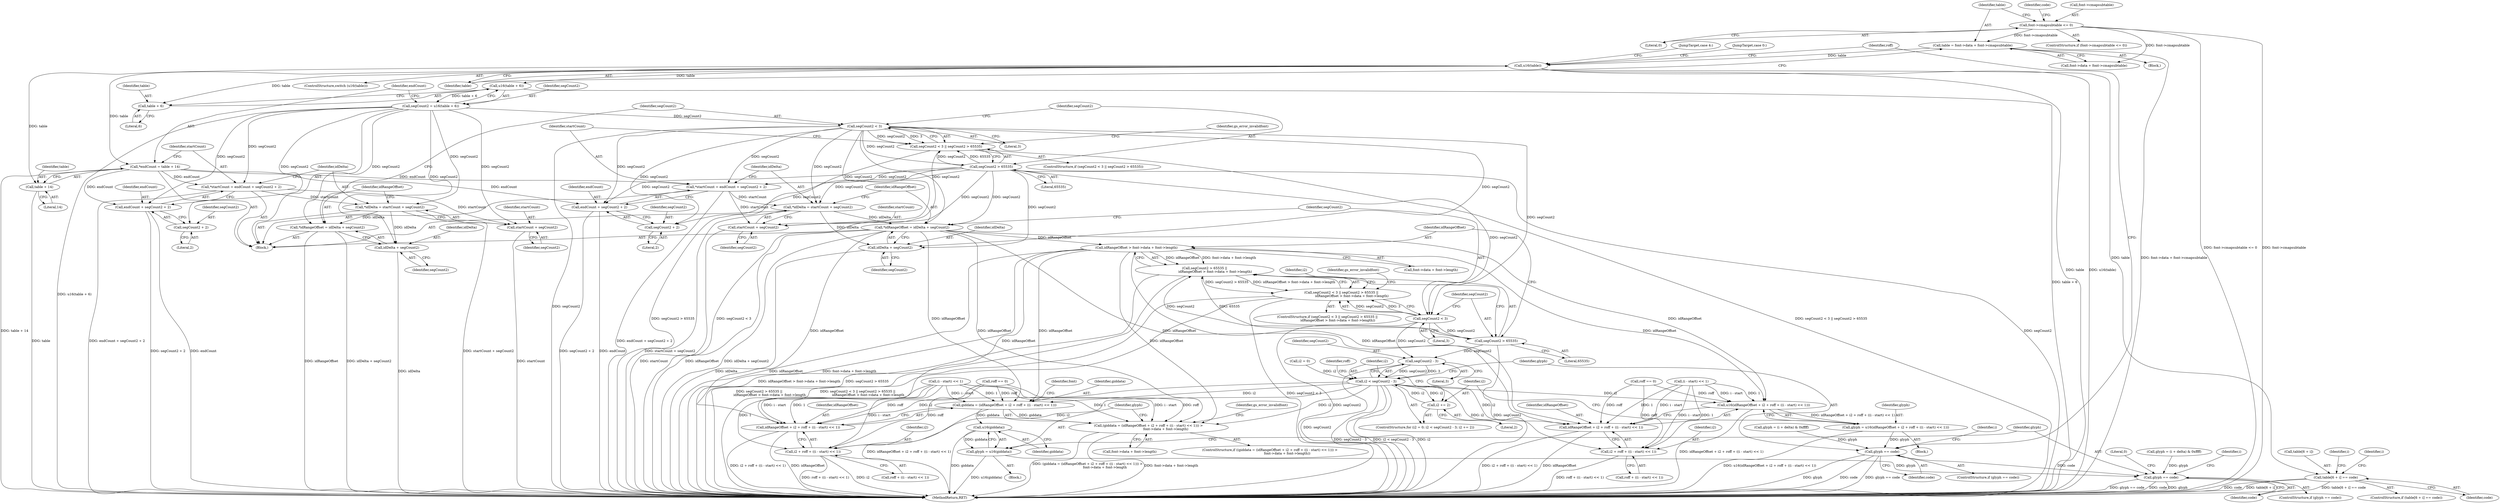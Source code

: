 digraph "0_ghostscript_961b10cdd71403072fb99401a45f3bef6ce53626@integer" {
"1000472" [label="(Call,table = font->data + font->cmapsubtable)"];
"1000465" [label="(Call,font->cmapsubtable <= 0)"];
"1000482" [label="(Call,u16(table))"];
"1000519" [label="(Call,table[6 + i] == code)"];
"1000535" [label="(Call,u16(table + 6))"];
"1000533" [label="(Call,segCount2 = u16(table + 6))"];
"1000546" [label="(Call,*startCount = endCount + segCount2 + 2)"];
"1000554" [label="(Call,*idDelta = startCount + segCount2)"];
"1000560" [label="(Call,*idRangeOffset = idDelta + segCount2)"];
"1000562" [label="(Call,idDelta + segCount2)"];
"1000556" [label="(Call,startCount + segCount2)"];
"1000548" [label="(Call,endCount + segCount2 + 2)"];
"1000550" [label="(Call,segCount2 + 2)"];
"1000568" [label="(Call,segCount2 < 3)"];
"1000567" [label="(Call,segCount2 < 3 || segCount2 > 65535)"];
"1000571" [label="(Call,segCount2 > 65535)"];
"1000577" [label="(Call,*startCount = endCount + segCount2 + 2)"];
"1000585" [label="(Call,*idDelta = startCount + segCount2)"];
"1000591" [label="(Call,*idRangeOffset = idDelta + segCount2)"];
"1000607" [label="(Call,idRangeOffset > font->data + font->length)"];
"1000603" [label="(Call,segCount2 > 65535 ||\n                    idRangeOffset > font->data + font->length)"];
"1000599" [label="(Call,segCount2 < 3 || segCount2 > 65535 ||\n                    idRangeOffset > font->data + font->length)"];
"1000646" [label="(Call,u16(idRangeOffset + i2 + roff + ((i - start) << 1)))"];
"1000644" [label="(Call,glyph = u16(idRangeOffset + i2 + roff + ((i - start) << 1)))"];
"1000659" [label="(Call,glyph == code)"];
"1000709" [label="(Call,glyph == code)"];
"1000647" [label="(Call,idRangeOffset + i2 + roff + ((i - start) << 1))"];
"1000680" [label="(Call,(giddata = (idRangeOffset + i2 + roff + ((i - start) << 1))) >\n                                 font->data + font->length)"];
"1000681" [label="(Call,giddata = (idRangeOffset + i2 + roff + ((i - start) << 1)))"];
"1000706" [label="(Call,u16(giddata))"];
"1000704" [label="(Call,glyph = u16(giddata))"];
"1000683" [label="(Call,idRangeOffset + i2 + roff + ((i - start) << 1))"];
"1000593" [label="(Call,idDelta + segCount2)"];
"1000587" [label="(Call,startCount + segCount2)"];
"1000579" [label="(Call,endCount + segCount2 + 2)"];
"1000581" [label="(Call,segCount2 + 2)"];
"1000600" [label="(Call,segCount2 < 3)"];
"1000604" [label="(Call,segCount2 > 65535)"];
"1000624" [label="(Call,segCount2 - 3)"];
"1000622" [label="(Call,i2 < segCount2 - 3)"];
"1000627" [label="(Call,i2 += 2)"];
"1000649" [label="(Call,i2 + roff + ((i - start) << 1))"];
"1000685" [label="(Call,i2 + roff + ((i - start) << 1))"];
"1000536" [label="(Call,table + 6)"];
"1000540" [label="(Call,*endCount = table + 14)"];
"1000542" [label="(Call,table + 14)"];
"1000648" [label="(Identifier,idRangeOffset)"];
"1000625" [label="(Identifier,segCount2)"];
"1000587" [label="(Call,startCount + segCount2)"];
"1000577" [label="(Call,*startCount = endCount + segCount2 + 2)"];
"1000623" [label="(Identifier,i2)"];
"1000603" [label="(Call,segCount2 > 65535 ||\n                    idRangeOffset > font->data + font->length)"];
"1000707" [label="(Identifier,giddata)"];
"1000466" [label="(Call,font->cmapsubtable)"];
"1000704" [label="(Call,glyph = u16(giddata))"];
"1000670" [label="(Call,glyph = (i + delta) & 0xffff)"];
"1000552" [label="(Literal,2)"];
"1000542" [label="(Call,table + 14)"];
"1000589" [label="(Identifier,segCount2)"];
"1000696" [label="(Identifier,font)"];
"1000483" [label="(Identifier,table)"];
"1000527" [label="(Identifier,i)"];
"1000585" [label="(Call,*idDelta = startCount + segCount2)"];
"1000473" [label="(Identifier,table)"];
"1000620" [label="(Identifier,i2)"];
"1000680" [label="(Call,(giddata = (idRangeOffset + i2 + roff + ((i - start) << 1))) >\n                                 font->data + font->length)"];
"1000631" [label="(Call,roff == 0)"];
"1000571" [label="(Call,segCount2 > 65535)"];
"1000567" [label="(Call,segCount2 < 3 || segCount2 > 65535)"];
"1000685" [label="(Call,i2 + roff + ((i - start) << 1))"];
"1000538" [label="(Literal,6)"];
"1000678" [label="(Block,)"];
"1000714" [label="(Identifier,i)"];
"1000531" [label="(Block,)"];
"1000481" [label="(ControlStructure,switch (u16(table)))"];
"1000689" [label="(Call,(i - start) << 1)"];
"1000706" [label="(Call,u16(giddata))"];
"1000482" [label="(Call,u16(table))"];
"1000462" [label="(Block,)"];
"1000632" [label="(Identifier,roff)"];
"1000604" [label="(Call,segCount2 > 65535)"];
"1000683" [label="(Call,idRangeOffset + i2 + roff + ((i - start) << 1))"];
"1000622" [label="(Call,i2 < segCount2 - 3)"];
"1000659" [label="(Call,glyph == code)"];
"1000556" [label="(Call,startCount + segCount2)"];
"1000543" [label="(Identifier,table)"];
"1000617" [label="(Identifier,gs_error_invalidfont)"];
"1000536" [label="(Call,table + 6)"];
"1000570" [label="(Literal,3)"];
"1000548" [label="(Call,endCount + segCount2 + 2)"];
"1000646" [label="(Call,u16(idRangeOffset + i2 + roff + ((i - start) << 1)))"];
"1000586" [label="(Identifier,idDelta)"];
"1000534" [label="(Identifier,segCount2)"];
"1000566" [label="(ControlStructure,if (segCount2 < 3 || segCount2 > 65535))"];
"1000471" [label="(Identifier,code)"];
"1000555" [label="(Identifier,idDelta)"];
"1000653" [label="(Call,(i - start) << 1)"];
"1000465" [label="(Call,font->cmapsubtable <= 0)"];
"1000560" [label="(Call,*idRangeOffset = idDelta + segCount2)"];
"1000705" [label="(Identifier,glyph)"];
"1000649" [label="(Call,i2 + roff + ((i - start) << 1))"];
"1000575" [label="(Identifier,gs_error_invalidfont)"];
"1000582" [label="(Identifier,segCount2)"];
"1000572" [label="(Identifier,segCount2)"];
"1000624" [label="(Call,segCount2 - 3)"];
"1000619" [label="(Call,i2 = 0)"];
"1000609" [label="(Call,font->data + font->length)"];
"1000533" [label="(Call,segCount2 = u16(table + 6))"];
"1000647" [label="(Call,idRangeOffset + i2 + roff + ((i - start) << 1))"];
"1000661" [label="(Identifier,code)"];
"1000735" [label="(Literal,0)"];
"1000684" [label="(Identifier,idRangeOffset)"];
"1000550" [label="(Call,segCount2 + 2)"];
"1000546" [label="(Call,*startCount = endCount + segCount2 + 2)"];
"1000588" [label="(Identifier,startCount)"];
"1000679" [label="(ControlStructure,if ((giddata = (idRangeOffset + i2 + roff + ((i - start) << 1))) >\n                                 font->data + font->length))"];
"1000579" [label="(Call,endCount + segCount2 + 2)"];
"1000557" [label="(Identifier,startCount)"];
"1000547" [label="(Identifier,startCount)"];
"1000682" [label="(Identifier,giddata)"];
"1000580" [label="(Identifier,endCount)"];
"1000540" [label="(Call,*endCount = table + 14)"];
"1000541" [label="(Identifier,endCount)"];
"1000681" [label="(Call,giddata = (idRangeOffset + i2 + roff + ((i - start) << 1)))"];
"1000687" [label="(Call,roff + ((i - start) << 1))"];
"1000599" [label="(Call,segCount2 < 3 || segCount2 > 65535 ||\n                    idRangeOffset > font->data + font->length)"];
"1000469" [label="(Literal,0)"];
"1000518" [label="(ControlStructure,if (table[6 + i] == code))"];
"1000562" [label="(Call,idDelta + segCount2)"];
"1000530" [label="(JumpTarget,case 4:)"];
"1000607" [label="(Call,idRangeOffset > font->data + font->length)"];
"1000664" [label="(Identifier,i)"];
"1000551" [label="(Identifier,segCount2)"];
"1000474" [label="(Call,font->data + font->cmapsubtable)"];
"1000554" [label="(Call,*idDelta = startCount + segCount2)"];
"1000519" [label="(Call,table[6 + i] == code)"];
"1000564" [label="(Identifier,segCount2)"];
"1000643" [label="(Block,)"];
"1000709" [label="(Call,glyph == code)"];
"1000602" [label="(Literal,3)"];
"1000694" [label="(Call,font->data + font->length)"];
"1000472" [label="(Call,table = font->data + font->cmapsubtable)"];
"1000645" [label="(Identifier,glyph)"];
"1000594" [label="(Identifier,idDelta)"];
"1000667" [label="(Identifier,roff)"];
"1000660" [label="(Identifier,glyph)"];
"1000600" [label="(Call,segCount2 < 3)"];
"1000573" [label="(Literal,65535)"];
"1000520" [label="(Call,table[6 + i])"];
"1000583" [label="(Literal,2)"];
"1000629" [label="(Literal,2)"];
"1000544" [label="(Literal,14)"];
"1000581" [label="(Call,segCount2 + 2)"];
"1000686" [label="(Identifier,i2)"];
"1000644" [label="(Call,glyph = u16(idRangeOffset + i2 + roff + ((i - start) << 1)))"];
"1000635" [label="(Call,glyph = (i + delta) & 0xffff)"];
"1000711" [label="(Identifier,code)"];
"1000605" [label="(Identifier,segCount2)"];
"1000591" [label="(Call,*idRangeOffset = idDelta + segCount2)"];
"1000598" [label="(ControlStructure,if (segCount2 < 3 || segCount2 > 65535 ||\n                    idRangeOffset > font->data + font->length))"];
"1000601" [label="(Identifier,segCount2)"];
"1000708" [label="(ControlStructure,if (glyph == code))"];
"1000618" [label="(ControlStructure,for (i2 = 0; i2 < segCount2 - 3; i2 += 2))"];
"1000516" [label="(Identifier,i)"];
"1000627" [label="(Call,i2 += 2)"];
"1000666" [label="(Call,roff == 0)"];
"1000558" [label="(Identifier,segCount2)"];
"1000878" [label="(MethodReturn,RET)"];
"1000549" [label="(Identifier,endCount)"];
"1000606" [label="(Literal,65535)"];
"1000595" [label="(Identifier,segCount2)"];
"1000569" [label="(Identifier,segCount2)"];
"1000710" [label="(Identifier,glyph)"];
"1000537" [label="(Identifier,table)"];
"1000568" [label="(Call,segCount2 < 3)"];
"1000651" [label="(Call,roff + ((i - start) << 1))"];
"1000608" [label="(Identifier,idRangeOffset)"];
"1000485" [label="(JumpTarget,case 0:)"];
"1000535" [label="(Call,u16(table + 6))"];
"1000578" [label="(Identifier,startCount)"];
"1000592" [label="(Identifier,idRangeOffset)"];
"1000628" [label="(Identifier,i2)"];
"1000464" [label="(ControlStructure,if (font->cmapsubtable <= 0))"];
"1000561" [label="(Identifier,idRangeOffset)"];
"1000593" [label="(Call,idDelta + segCount2)"];
"1000703" [label="(Identifier,gs_error_invalidfont)"];
"1000563" [label="(Identifier,idDelta)"];
"1000650" [label="(Identifier,i2)"];
"1000658" [label="(ControlStructure,if (glyph == code))"];
"1000525" [label="(Identifier,code)"];
"1000626" [label="(Literal,3)"];
"1000472" -> "1000462"  [label="AST: "];
"1000472" -> "1000474"  [label="CFG: "];
"1000473" -> "1000472"  [label="AST: "];
"1000474" -> "1000472"  [label="AST: "];
"1000483" -> "1000472"  [label="CFG: "];
"1000472" -> "1000878"  [label="DDG: font->data + font->cmapsubtable"];
"1000465" -> "1000472"  [label="DDG: font->cmapsubtable"];
"1000472" -> "1000482"  [label="DDG: table"];
"1000465" -> "1000464"  [label="AST: "];
"1000465" -> "1000469"  [label="CFG: "];
"1000466" -> "1000465"  [label="AST: "];
"1000469" -> "1000465"  [label="AST: "];
"1000471" -> "1000465"  [label="CFG: "];
"1000473" -> "1000465"  [label="CFG: "];
"1000465" -> "1000878"  [label="DDG: font->cmapsubtable <= 0"];
"1000465" -> "1000878"  [label="DDG: font->cmapsubtable"];
"1000465" -> "1000474"  [label="DDG: font->cmapsubtable"];
"1000482" -> "1000481"  [label="AST: "];
"1000482" -> "1000483"  [label="CFG: "];
"1000483" -> "1000482"  [label="AST: "];
"1000485" -> "1000482"  [label="CFG: "];
"1000530" -> "1000482"  [label="CFG: "];
"1000667" -> "1000482"  [label="CFG: "];
"1000482" -> "1000878"  [label="DDG: table"];
"1000482" -> "1000878"  [label="DDG: u16(table)"];
"1000482" -> "1000519"  [label="DDG: table"];
"1000482" -> "1000535"  [label="DDG: table"];
"1000482" -> "1000536"  [label="DDG: table"];
"1000482" -> "1000540"  [label="DDG: table"];
"1000482" -> "1000542"  [label="DDG: table"];
"1000519" -> "1000518"  [label="AST: "];
"1000519" -> "1000525"  [label="CFG: "];
"1000520" -> "1000519"  [label="AST: "];
"1000525" -> "1000519"  [label="AST: "];
"1000527" -> "1000519"  [label="CFG: "];
"1000516" -> "1000519"  [label="CFG: "];
"1000519" -> "1000878"  [label="DDG: code"];
"1000519" -> "1000878"  [label="DDG: table[6 + i]"];
"1000519" -> "1000878"  [label="DDG: table[6 + i] == code"];
"1000535" -> "1000533"  [label="AST: "];
"1000535" -> "1000536"  [label="CFG: "];
"1000536" -> "1000535"  [label="AST: "];
"1000533" -> "1000535"  [label="CFG: "];
"1000535" -> "1000878"  [label="DDG: table + 6"];
"1000535" -> "1000533"  [label="DDG: table + 6"];
"1000533" -> "1000531"  [label="AST: "];
"1000534" -> "1000533"  [label="AST: "];
"1000541" -> "1000533"  [label="CFG: "];
"1000533" -> "1000878"  [label="DDG: u16(table + 6)"];
"1000533" -> "1000546"  [label="DDG: segCount2"];
"1000533" -> "1000548"  [label="DDG: segCount2"];
"1000533" -> "1000550"  [label="DDG: segCount2"];
"1000533" -> "1000554"  [label="DDG: segCount2"];
"1000533" -> "1000556"  [label="DDG: segCount2"];
"1000533" -> "1000560"  [label="DDG: segCount2"];
"1000533" -> "1000562"  [label="DDG: segCount2"];
"1000533" -> "1000568"  [label="DDG: segCount2"];
"1000546" -> "1000531"  [label="AST: "];
"1000546" -> "1000548"  [label="CFG: "];
"1000547" -> "1000546"  [label="AST: "];
"1000548" -> "1000546"  [label="AST: "];
"1000555" -> "1000546"  [label="CFG: "];
"1000546" -> "1000878"  [label="DDG: endCount + segCount2 + 2"];
"1000540" -> "1000546"  [label="DDG: endCount"];
"1000546" -> "1000554"  [label="DDG: startCount"];
"1000546" -> "1000556"  [label="DDG: startCount"];
"1000554" -> "1000531"  [label="AST: "];
"1000554" -> "1000556"  [label="CFG: "];
"1000555" -> "1000554"  [label="AST: "];
"1000556" -> "1000554"  [label="AST: "];
"1000561" -> "1000554"  [label="CFG: "];
"1000554" -> "1000878"  [label="DDG: startCount + segCount2"];
"1000554" -> "1000560"  [label="DDG: idDelta"];
"1000554" -> "1000562"  [label="DDG: idDelta"];
"1000560" -> "1000531"  [label="AST: "];
"1000560" -> "1000562"  [label="CFG: "];
"1000561" -> "1000560"  [label="AST: "];
"1000562" -> "1000560"  [label="AST: "];
"1000569" -> "1000560"  [label="CFG: "];
"1000560" -> "1000878"  [label="DDG: idDelta + segCount2"];
"1000560" -> "1000878"  [label="DDG: idRangeOffset"];
"1000562" -> "1000564"  [label="CFG: "];
"1000563" -> "1000562"  [label="AST: "];
"1000564" -> "1000562"  [label="AST: "];
"1000562" -> "1000878"  [label="DDG: idDelta"];
"1000556" -> "1000558"  [label="CFG: "];
"1000557" -> "1000556"  [label="AST: "];
"1000558" -> "1000556"  [label="AST: "];
"1000556" -> "1000878"  [label="DDG: startCount"];
"1000548" -> "1000550"  [label="CFG: "];
"1000549" -> "1000548"  [label="AST: "];
"1000550" -> "1000548"  [label="AST: "];
"1000548" -> "1000878"  [label="DDG: segCount2 + 2"];
"1000548" -> "1000878"  [label="DDG: endCount"];
"1000540" -> "1000548"  [label="DDG: endCount"];
"1000550" -> "1000552"  [label="CFG: "];
"1000551" -> "1000550"  [label="AST: "];
"1000552" -> "1000550"  [label="AST: "];
"1000568" -> "1000567"  [label="AST: "];
"1000568" -> "1000570"  [label="CFG: "];
"1000569" -> "1000568"  [label="AST: "];
"1000570" -> "1000568"  [label="AST: "];
"1000572" -> "1000568"  [label="CFG: "];
"1000567" -> "1000568"  [label="CFG: "];
"1000568" -> "1000878"  [label="DDG: segCount2"];
"1000568" -> "1000567"  [label="DDG: segCount2"];
"1000568" -> "1000567"  [label="DDG: 3"];
"1000568" -> "1000571"  [label="DDG: segCount2"];
"1000568" -> "1000577"  [label="DDG: segCount2"];
"1000568" -> "1000579"  [label="DDG: segCount2"];
"1000568" -> "1000581"  [label="DDG: segCount2"];
"1000568" -> "1000585"  [label="DDG: segCount2"];
"1000568" -> "1000587"  [label="DDG: segCount2"];
"1000568" -> "1000591"  [label="DDG: segCount2"];
"1000568" -> "1000593"  [label="DDG: segCount2"];
"1000568" -> "1000600"  [label="DDG: segCount2"];
"1000567" -> "1000566"  [label="AST: "];
"1000567" -> "1000571"  [label="CFG: "];
"1000571" -> "1000567"  [label="AST: "];
"1000575" -> "1000567"  [label="CFG: "];
"1000578" -> "1000567"  [label="CFG: "];
"1000567" -> "1000878"  [label="DDG: segCount2 > 65535"];
"1000567" -> "1000878"  [label="DDG: segCount2 < 3"];
"1000567" -> "1000878"  [label="DDG: segCount2 < 3 || segCount2 > 65535"];
"1000571" -> "1000567"  [label="DDG: segCount2"];
"1000571" -> "1000567"  [label="DDG: 65535"];
"1000571" -> "1000573"  [label="CFG: "];
"1000572" -> "1000571"  [label="AST: "];
"1000573" -> "1000571"  [label="AST: "];
"1000571" -> "1000878"  [label="DDG: segCount2"];
"1000571" -> "1000577"  [label="DDG: segCount2"];
"1000571" -> "1000579"  [label="DDG: segCount2"];
"1000571" -> "1000581"  [label="DDG: segCount2"];
"1000571" -> "1000585"  [label="DDG: segCount2"];
"1000571" -> "1000587"  [label="DDG: segCount2"];
"1000571" -> "1000591"  [label="DDG: segCount2"];
"1000571" -> "1000593"  [label="DDG: segCount2"];
"1000571" -> "1000600"  [label="DDG: segCount2"];
"1000577" -> "1000531"  [label="AST: "];
"1000577" -> "1000579"  [label="CFG: "];
"1000578" -> "1000577"  [label="AST: "];
"1000579" -> "1000577"  [label="AST: "];
"1000586" -> "1000577"  [label="CFG: "];
"1000577" -> "1000878"  [label="DDG: endCount + segCount2 + 2"];
"1000540" -> "1000577"  [label="DDG: endCount"];
"1000577" -> "1000585"  [label="DDG: startCount"];
"1000577" -> "1000587"  [label="DDG: startCount"];
"1000585" -> "1000531"  [label="AST: "];
"1000585" -> "1000587"  [label="CFG: "];
"1000586" -> "1000585"  [label="AST: "];
"1000587" -> "1000585"  [label="AST: "];
"1000592" -> "1000585"  [label="CFG: "];
"1000585" -> "1000878"  [label="DDG: startCount + segCount2"];
"1000585" -> "1000591"  [label="DDG: idDelta"];
"1000585" -> "1000593"  [label="DDG: idDelta"];
"1000591" -> "1000531"  [label="AST: "];
"1000591" -> "1000593"  [label="CFG: "];
"1000592" -> "1000591"  [label="AST: "];
"1000593" -> "1000591"  [label="AST: "];
"1000601" -> "1000591"  [label="CFG: "];
"1000591" -> "1000878"  [label="DDG: idRangeOffset"];
"1000591" -> "1000878"  [label="DDG: idDelta + segCount2"];
"1000591" -> "1000607"  [label="DDG: idRangeOffset"];
"1000591" -> "1000646"  [label="DDG: idRangeOffset"];
"1000591" -> "1000647"  [label="DDG: idRangeOffset"];
"1000591" -> "1000680"  [label="DDG: idRangeOffset"];
"1000591" -> "1000681"  [label="DDG: idRangeOffset"];
"1000591" -> "1000683"  [label="DDG: idRangeOffset"];
"1000607" -> "1000603"  [label="AST: "];
"1000607" -> "1000609"  [label="CFG: "];
"1000608" -> "1000607"  [label="AST: "];
"1000609" -> "1000607"  [label="AST: "];
"1000603" -> "1000607"  [label="CFG: "];
"1000607" -> "1000878"  [label="DDG: idRangeOffset"];
"1000607" -> "1000878"  [label="DDG: font->data + font->length"];
"1000607" -> "1000603"  [label="DDG: idRangeOffset"];
"1000607" -> "1000603"  [label="DDG: font->data + font->length"];
"1000607" -> "1000646"  [label="DDG: idRangeOffset"];
"1000607" -> "1000647"  [label="DDG: idRangeOffset"];
"1000607" -> "1000680"  [label="DDG: idRangeOffset"];
"1000607" -> "1000681"  [label="DDG: idRangeOffset"];
"1000607" -> "1000683"  [label="DDG: idRangeOffset"];
"1000603" -> "1000599"  [label="AST: "];
"1000603" -> "1000604"  [label="CFG: "];
"1000604" -> "1000603"  [label="AST: "];
"1000599" -> "1000603"  [label="CFG: "];
"1000603" -> "1000878"  [label="DDG: idRangeOffset > font->data + font->length"];
"1000603" -> "1000878"  [label="DDG: segCount2 > 65535"];
"1000603" -> "1000599"  [label="DDG: segCount2 > 65535"];
"1000603" -> "1000599"  [label="DDG: idRangeOffset > font->data + font->length"];
"1000604" -> "1000603"  [label="DDG: segCount2"];
"1000604" -> "1000603"  [label="DDG: 65535"];
"1000599" -> "1000598"  [label="AST: "];
"1000599" -> "1000600"  [label="CFG: "];
"1000600" -> "1000599"  [label="AST: "];
"1000617" -> "1000599"  [label="CFG: "];
"1000620" -> "1000599"  [label="CFG: "];
"1000599" -> "1000878"  [label="DDG: segCount2 < 3 || segCount2 > 65535 ||\n                    idRangeOffset > font->data + font->length"];
"1000599" -> "1000878"  [label="DDG: segCount2 < 3"];
"1000599" -> "1000878"  [label="DDG: segCount2 > 65535 ||\n                    idRangeOffset > font->data + font->length"];
"1000600" -> "1000599"  [label="DDG: segCount2"];
"1000600" -> "1000599"  [label="DDG: 3"];
"1000646" -> "1000644"  [label="AST: "];
"1000646" -> "1000647"  [label="CFG: "];
"1000647" -> "1000646"  [label="AST: "];
"1000644" -> "1000646"  [label="CFG: "];
"1000646" -> "1000878"  [label="DDG: idRangeOffset + i2 + roff + ((i - start) << 1)"];
"1000646" -> "1000644"  [label="DDG: idRangeOffset + i2 + roff + ((i - start) << 1)"];
"1000622" -> "1000646"  [label="DDG: i2"];
"1000631" -> "1000646"  [label="DDG: roff"];
"1000653" -> "1000646"  [label="DDG: i - start"];
"1000653" -> "1000646"  [label="DDG: 1"];
"1000644" -> "1000643"  [label="AST: "];
"1000645" -> "1000644"  [label="AST: "];
"1000628" -> "1000644"  [label="CFG: "];
"1000644" -> "1000878"  [label="DDG: u16(idRangeOffset + i2 + roff + ((i - start) << 1))"];
"1000644" -> "1000659"  [label="DDG: glyph"];
"1000659" -> "1000658"  [label="AST: "];
"1000659" -> "1000661"  [label="CFG: "];
"1000660" -> "1000659"  [label="AST: "];
"1000661" -> "1000659"  [label="AST: "];
"1000664" -> "1000659"  [label="CFG: "];
"1000667" -> "1000659"  [label="CFG: "];
"1000659" -> "1000878"  [label="DDG: glyph"];
"1000659" -> "1000878"  [label="DDG: code"];
"1000659" -> "1000878"  [label="DDG: glyph == code"];
"1000635" -> "1000659"  [label="DDG: glyph"];
"1000659" -> "1000709"  [label="DDG: code"];
"1000709" -> "1000708"  [label="AST: "];
"1000709" -> "1000711"  [label="CFG: "];
"1000710" -> "1000709"  [label="AST: "];
"1000711" -> "1000709"  [label="AST: "];
"1000714" -> "1000709"  [label="CFG: "];
"1000735" -> "1000709"  [label="CFG: "];
"1000709" -> "1000878"  [label="DDG: glyph == code"];
"1000709" -> "1000878"  [label="DDG: code"];
"1000709" -> "1000878"  [label="DDG: glyph"];
"1000704" -> "1000709"  [label="DDG: glyph"];
"1000670" -> "1000709"  [label="DDG: glyph"];
"1000647" -> "1000649"  [label="CFG: "];
"1000648" -> "1000647"  [label="AST: "];
"1000649" -> "1000647"  [label="AST: "];
"1000647" -> "1000878"  [label="DDG: idRangeOffset"];
"1000647" -> "1000878"  [label="DDG: i2 + roff + ((i - start) << 1)"];
"1000622" -> "1000647"  [label="DDG: i2"];
"1000631" -> "1000647"  [label="DDG: roff"];
"1000653" -> "1000647"  [label="DDG: i - start"];
"1000653" -> "1000647"  [label="DDG: 1"];
"1000680" -> "1000679"  [label="AST: "];
"1000680" -> "1000694"  [label="CFG: "];
"1000681" -> "1000680"  [label="AST: "];
"1000694" -> "1000680"  [label="AST: "];
"1000703" -> "1000680"  [label="CFG: "];
"1000705" -> "1000680"  [label="CFG: "];
"1000680" -> "1000878"  [label="DDG: (giddata = (idRangeOffset + i2 + roff + ((i - start) << 1))) >\n                                 font->data + font->length"];
"1000680" -> "1000878"  [label="DDG: font->data + font->length"];
"1000681" -> "1000680"  [label="DDG: giddata"];
"1000622" -> "1000680"  [label="DDG: i2"];
"1000666" -> "1000680"  [label="DDG: roff"];
"1000689" -> "1000680"  [label="DDG: i - start"];
"1000689" -> "1000680"  [label="DDG: 1"];
"1000681" -> "1000683"  [label="CFG: "];
"1000682" -> "1000681"  [label="AST: "];
"1000683" -> "1000681"  [label="AST: "];
"1000696" -> "1000681"  [label="CFG: "];
"1000681" -> "1000878"  [label="DDG: idRangeOffset + i2 + roff + ((i - start) << 1)"];
"1000622" -> "1000681"  [label="DDG: i2"];
"1000666" -> "1000681"  [label="DDG: roff"];
"1000689" -> "1000681"  [label="DDG: i - start"];
"1000689" -> "1000681"  [label="DDG: 1"];
"1000681" -> "1000706"  [label="DDG: giddata"];
"1000706" -> "1000704"  [label="AST: "];
"1000706" -> "1000707"  [label="CFG: "];
"1000707" -> "1000706"  [label="AST: "];
"1000704" -> "1000706"  [label="CFG: "];
"1000706" -> "1000878"  [label="DDG: giddata"];
"1000706" -> "1000704"  [label="DDG: giddata"];
"1000704" -> "1000678"  [label="AST: "];
"1000705" -> "1000704"  [label="AST: "];
"1000710" -> "1000704"  [label="CFG: "];
"1000704" -> "1000878"  [label="DDG: u16(giddata)"];
"1000683" -> "1000685"  [label="CFG: "];
"1000684" -> "1000683"  [label="AST: "];
"1000685" -> "1000683"  [label="AST: "];
"1000683" -> "1000878"  [label="DDG: idRangeOffset"];
"1000683" -> "1000878"  [label="DDG: i2 + roff + ((i - start) << 1)"];
"1000622" -> "1000683"  [label="DDG: i2"];
"1000666" -> "1000683"  [label="DDG: roff"];
"1000689" -> "1000683"  [label="DDG: i - start"];
"1000689" -> "1000683"  [label="DDG: 1"];
"1000593" -> "1000595"  [label="CFG: "];
"1000594" -> "1000593"  [label="AST: "];
"1000595" -> "1000593"  [label="AST: "];
"1000593" -> "1000878"  [label="DDG: idDelta"];
"1000587" -> "1000589"  [label="CFG: "];
"1000588" -> "1000587"  [label="AST: "];
"1000589" -> "1000587"  [label="AST: "];
"1000587" -> "1000878"  [label="DDG: startCount"];
"1000579" -> "1000581"  [label="CFG: "];
"1000580" -> "1000579"  [label="AST: "];
"1000581" -> "1000579"  [label="AST: "];
"1000579" -> "1000878"  [label="DDG: endCount"];
"1000579" -> "1000878"  [label="DDG: segCount2 + 2"];
"1000540" -> "1000579"  [label="DDG: endCount"];
"1000581" -> "1000583"  [label="CFG: "];
"1000582" -> "1000581"  [label="AST: "];
"1000583" -> "1000581"  [label="AST: "];
"1000600" -> "1000602"  [label="CFG: "];
"1000601" -> "1000600"  [label="AST: "];
"1000602" -> "1000600"  [label="AST: "];
"1000605" -> "1000600"  [label="CFG: "];
"1000600" -> "1000878"  [label="DDG: segCount2"];
"1000600" -> "1000604"  [label="DDG: segCount2"];
"1000600" -> "1000624"  [label="DDG: segCount2"];
"1000604" -> "1000606"  [label="CFG: "];
"1000605" -> "1000604"  [label="AST: "];
"1000606" -> "1000604"  [label="AST: "];
"1000608" -> "1000604"  [label="CFG: "];
"1000604" -> "1000878"  [label="DDG: segCount2"];
"1000604" -> "1000624"  [label="DDG: segCount2"];
"1000624" -> "1000622"  [label="AST: "];
"1000624" -> "1000626"  [label="CFG: "];
"1000625" -> "1000624"  [label="AST: "];
"1000626" -> "1000624"  [label="AST: "];
"1000622" -> "1000624"  [label="CFG: "];
"1000624" -> "1000878"  [label="DDG: segCount2"];
"1000624" -> "1000622"  [label="DDG: segCount2"];
"1000624" -> "1000622"  [label="DDG: 3"];
"1000622" -> "1000618"  [label="AST: "];
"1000623" -> "1000622"  [label="AST: "];
"1000632" -> "1000622"  [label="CFG: "];
"1000660" -> "1000622"  [label="CFG: "];
"1000622" -> "1000878"  [label="DDG: i2 < segCount2 - 3"];
"1000622" -> "1000878"  [label="DDG: i2"];
"1000622" -> "1000878"  [label="DDG: segCount2 - 3"];
"1000627" -> "1000622"  [label="DDG: i2"];
"1000619" -> "1000622"  [label="DDG: i2"];
"1000622" -> "1000627"  [label="DDG: i2"];
"1000622" -> "1000649"  [label="DDG: i2"];
"1000622" -> "1000685"  [label="DDG: i2"];
"1000627" -> "1000618"  [label="AST: "];
"1000627" -> "1000629"  [label="CFG: "];
"1000628" -> "1000627"  [label="AST: "];
"1000629" -> "1000627"  [label="AST: "];
"1000623" -> "1000627"  [label="CFG: "];
"1000649" -> "1000651"  [label="CFG: "];
"1000650" -> "1000649"  [label="AST: "];
"1000651" -> "1000649"  [label="AST: "];
"1000649" -> "1000878"  [label="DDG: roff + ((i - start) << 1)"];
"1000631" -> "1000649"  [label="DDG: roff"];
"1000653" -> "1000649"  [label="DDG: i - start"];
"1000653" -> "1000649"  [label="DDG: 1"];
"1000685" -> "1000687"  [label="CFG: "];
"1000686" -> "1000685"  [label="AST: "];
"1000687" -> "1000685"  [label="AST: "];
"1000685" -> "1000878"  [label="DDG: roff + ((i - start) << 1)"];
"1000685" -> "1000878"  [label="DDG: i2"];
"1000666" -> "1000685"  [label="DDG: roff"];
"1000689" -> "1000685"  [label="DDG: i - start"];
"1000689" -> "1000685"  [label="DDG: 1"];
"1000536" -> "1000538"  [label="CFG: "];
"1000537" -> "1000536"  [label="AST: "];
"1000538" -> "1000536"  [label="AST: "];
"1000540" -> "1000531"  [label="AST: "];
"1000540" -> "1000542"  [label="CFG: "];
"1000541" -> "1000540"  [label="AST: "];
"1000542" -> "1000540"  [label="AST: "];
"1000547" -> "1000540"  [label="CFG: "];
"1000540" -> "1000878"  [label="DDG: table + 14"];
"1000542" -> "1000544"  [label="CFG: "];
"1000543" -> "1000542"  [label="AST: "];
"1000544" -> "1000542"  [label="AST: "];
"1000542" -> "1000878"  [label="DDG: table"];
}
